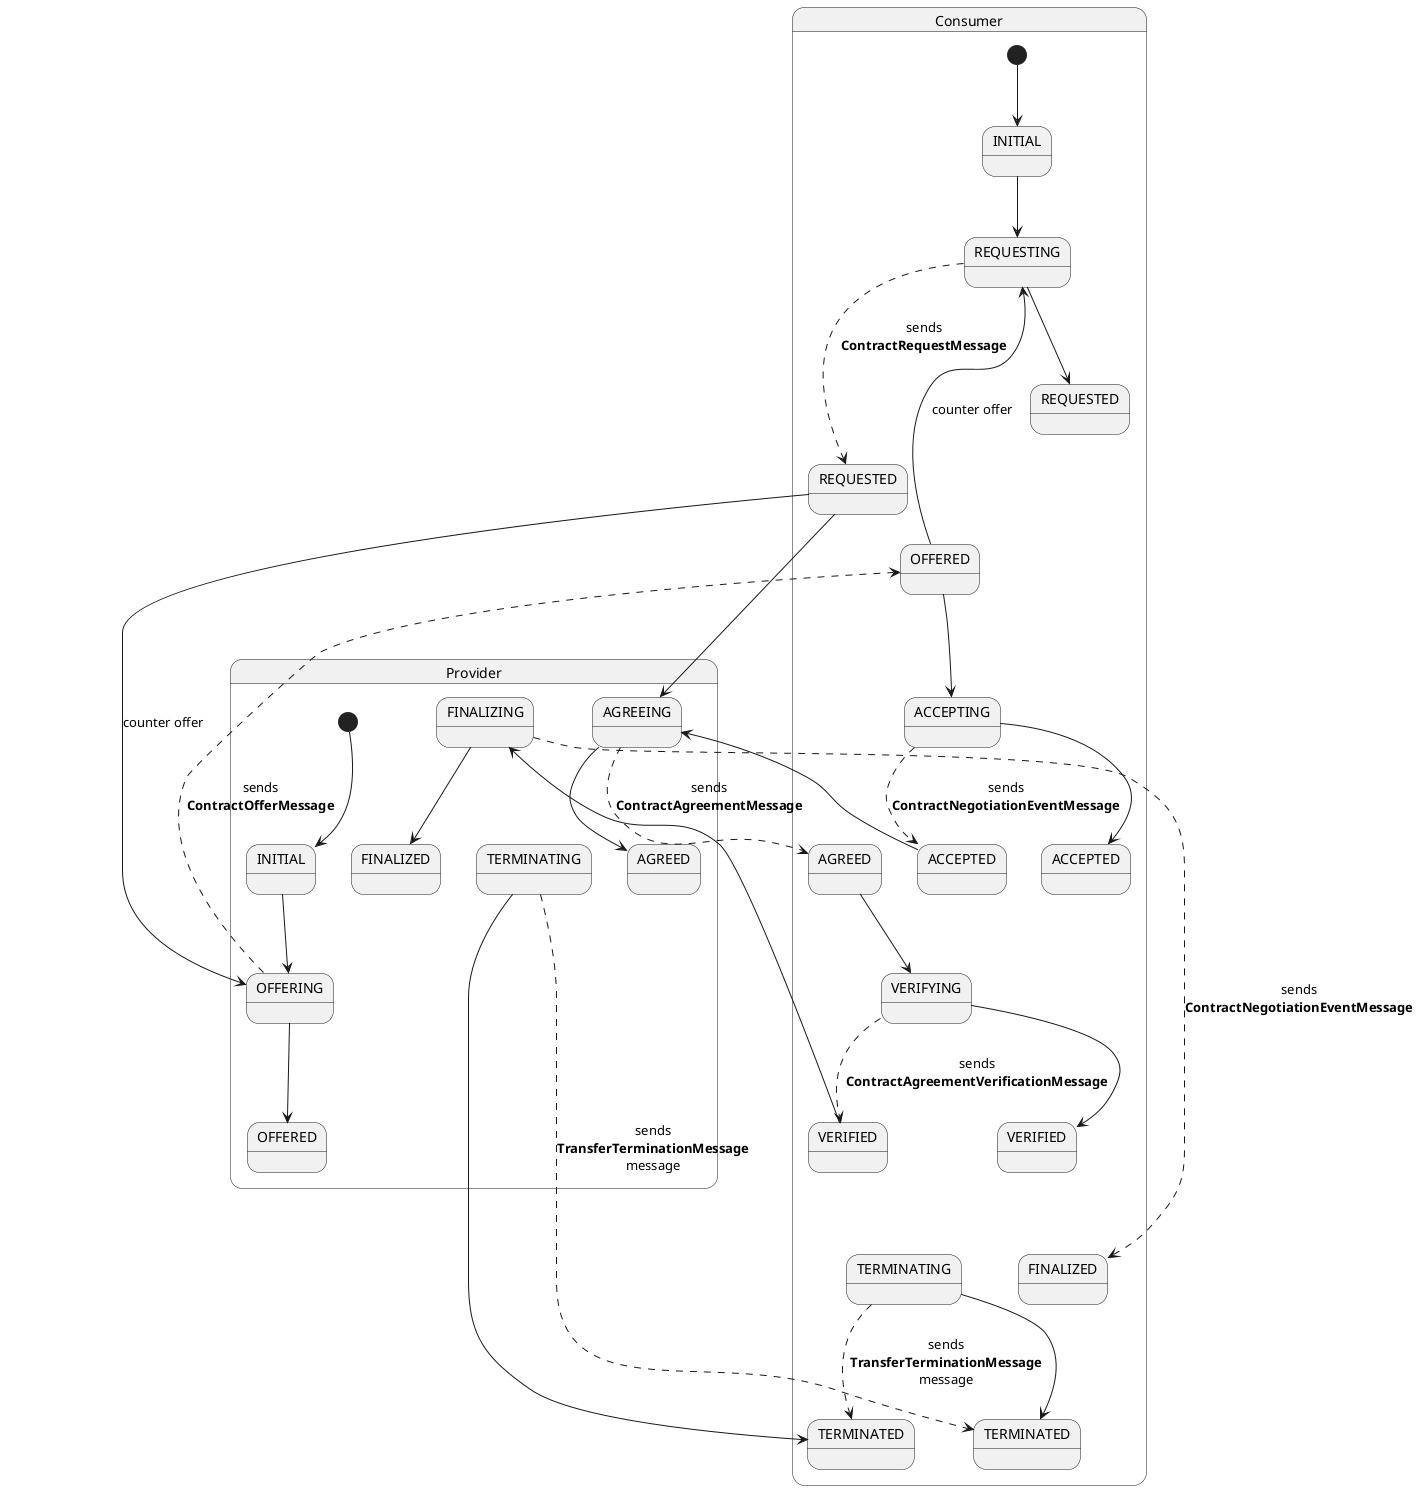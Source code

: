'
'  Copyright (c) 2023 Bayerische Motoren Werke Aktiengesellschaft (BMW AG)
'
'  This program and the accompanying materials are made available under the
'  terms of the Apache License, Version 2.0 which is available at
'  https://www.apache.org/licenses/LICENSE-2.0
'
'  SPDX-License-Identifier: Apache-2.0
'
'  Contributors:
'       Bayerische Motoren Werke Aktiengesellschaft (BMW AG) - Initial Draft
'
'

@startuml

state Consumer {
  state "INITIAL" as INITIAL_consumer {
  }
  state "REQUESTING" as REQUESTING_consumer {
  }
  state "REQUESTED" as REQUESTED_consumer {
  }
  state "OFFERED" as OFFERED_consumer {
  }
  state "ACCEPTING" as ACCEPTING_consumer {
  }
  state "ACCEPTED" as ACCEPTED_consumer {
  }
  state "AGREED" as AGREED_consumer {
  }
  state "VERIFYING" as VERIFYING_consumer {
  }
  state "VERIFIED" as VERIFIED_consumer {
  }
  state "FINALIZED" as FINALIZED_consumer {
  }
  state "TERMINATING" as TERMINATING_consumer {
  }
  state "TERMINATED" as TERMINATED_consumer {
  }

  [*] --> INITIAL_consumer
  INITIAL_consumer --> REQUESTING_consumer
  REQUESTING_consumer --> REQUESTED_consumer
  REQUESTING_consumer -[dashed]-> REQUESTED_provider : sends\n**ContractRequestMessage**

  REQUESTED_consumer -[hidden]-> OFFERED_consumer : used for layout

  OFFERED_consumer --> ACCEPTING_consumer
  OFFERED_consumer --> REQUESTING_consumer : counter offer
  ACCEPTING_consumer --> ACCEPTED_consumer
  ACCEPTING_consumer -[dashed]-> ACCEPTED_provider : sends\n**ContractNegotiationEventMessage**

  ACCEPTED_consumer -[hidden]-> VERIFYING_consumer : used for layout
  AGREED_consumer --> VERIFYING_consumer
  VERIFYING_consumer --> VERIFIED_consumer
  VERIFYING_consumer -[dashed]-> VERIFIED_provider : sends\n**ContractAgreementVerificationMessage**

  VERIFIED_consumer -[hidden]-> FINALIZED_consumer : used for layout

  VERIFIED_consumer -[hidden]-> TERMINATING_consumer : used for layout
  TERMINATING_consumer -[dashed]-> TERMINATED_provider : sends\n**TransferTerminationMessage**\nmessage
  TERMINATING_consumer --> TERMINATED_consumer
}

state Provider {
  state "INITIAL" as INITIAL_provider {
  }
  state "REQUESTED" as REQUESTED_provider {
  }
  state "OFFERING" as OFFERING_provider {
  }
  state "OFFERED" as OFFERED_provider {
  }
  state "AGREEING" as AGREEING_provider {
  }
  state "AGREED" as AGREED_provider {
  }
  state "ACCEPTED" as ACCEPTED_provider {
  }
  state "VERIFIED" as VERIFIED_provider {
  }
  state "FINALIZING" as FINALIZING_provider {
  }
  state "FINALIZED" as FINALIZED_provider {
  }
  state "TERMINATING" as TERMINATING_provider {
  }
  state "TERMINATED" as TERMINATED_provider {
  }

  [*] --> INITIAL_provider
  INITIAL_provider --> OFFERING_provider
  OFFERING_provider --> OFFERED_provider
  OFFERING_provider -[dashed]-> OFFERED_consumer : sends\n**ContractOfferMessage**
  REQUESTED_provider --> AGREEING_provider
  REQUESTED_provider --> OFFERING_provider : counter offer
  AGREEING_provider --> AGREED_provider
  AGREEING_provider -[dashed]-> AGREED_consumer : sends\n**ContractAgreementMessage**

  OFFERED_provider -[hidden]-> REQUESTED_provider : used for layout
  AGREED_provider -[hidden]-> VERIFIED_provider : used for layout
  REQUESTED_provider -[hidden]-> ACCEPTED_provider : used for layout

  ACCEPTED_provider --> AGREEING_provider
  VERIFIED_provider --> FINALIZING_provider
  FINALIZING_provider --> FINALIZED_provider
  FINALIZING_provider -[dashed]-> FINALIZED_consumer : sends\n**ContractNegotiationEventMessage**

  FINALIZING_provider -[hidden]-> TERMINATING_provider : used for layout
  TERMINATING_provider -[dashed]-> TERMINATED_consumer : sends\n**TransferTerminationMessage**\nmessage
  TERMINATING_provider --> TERMINATED_provider
}


@enduml
